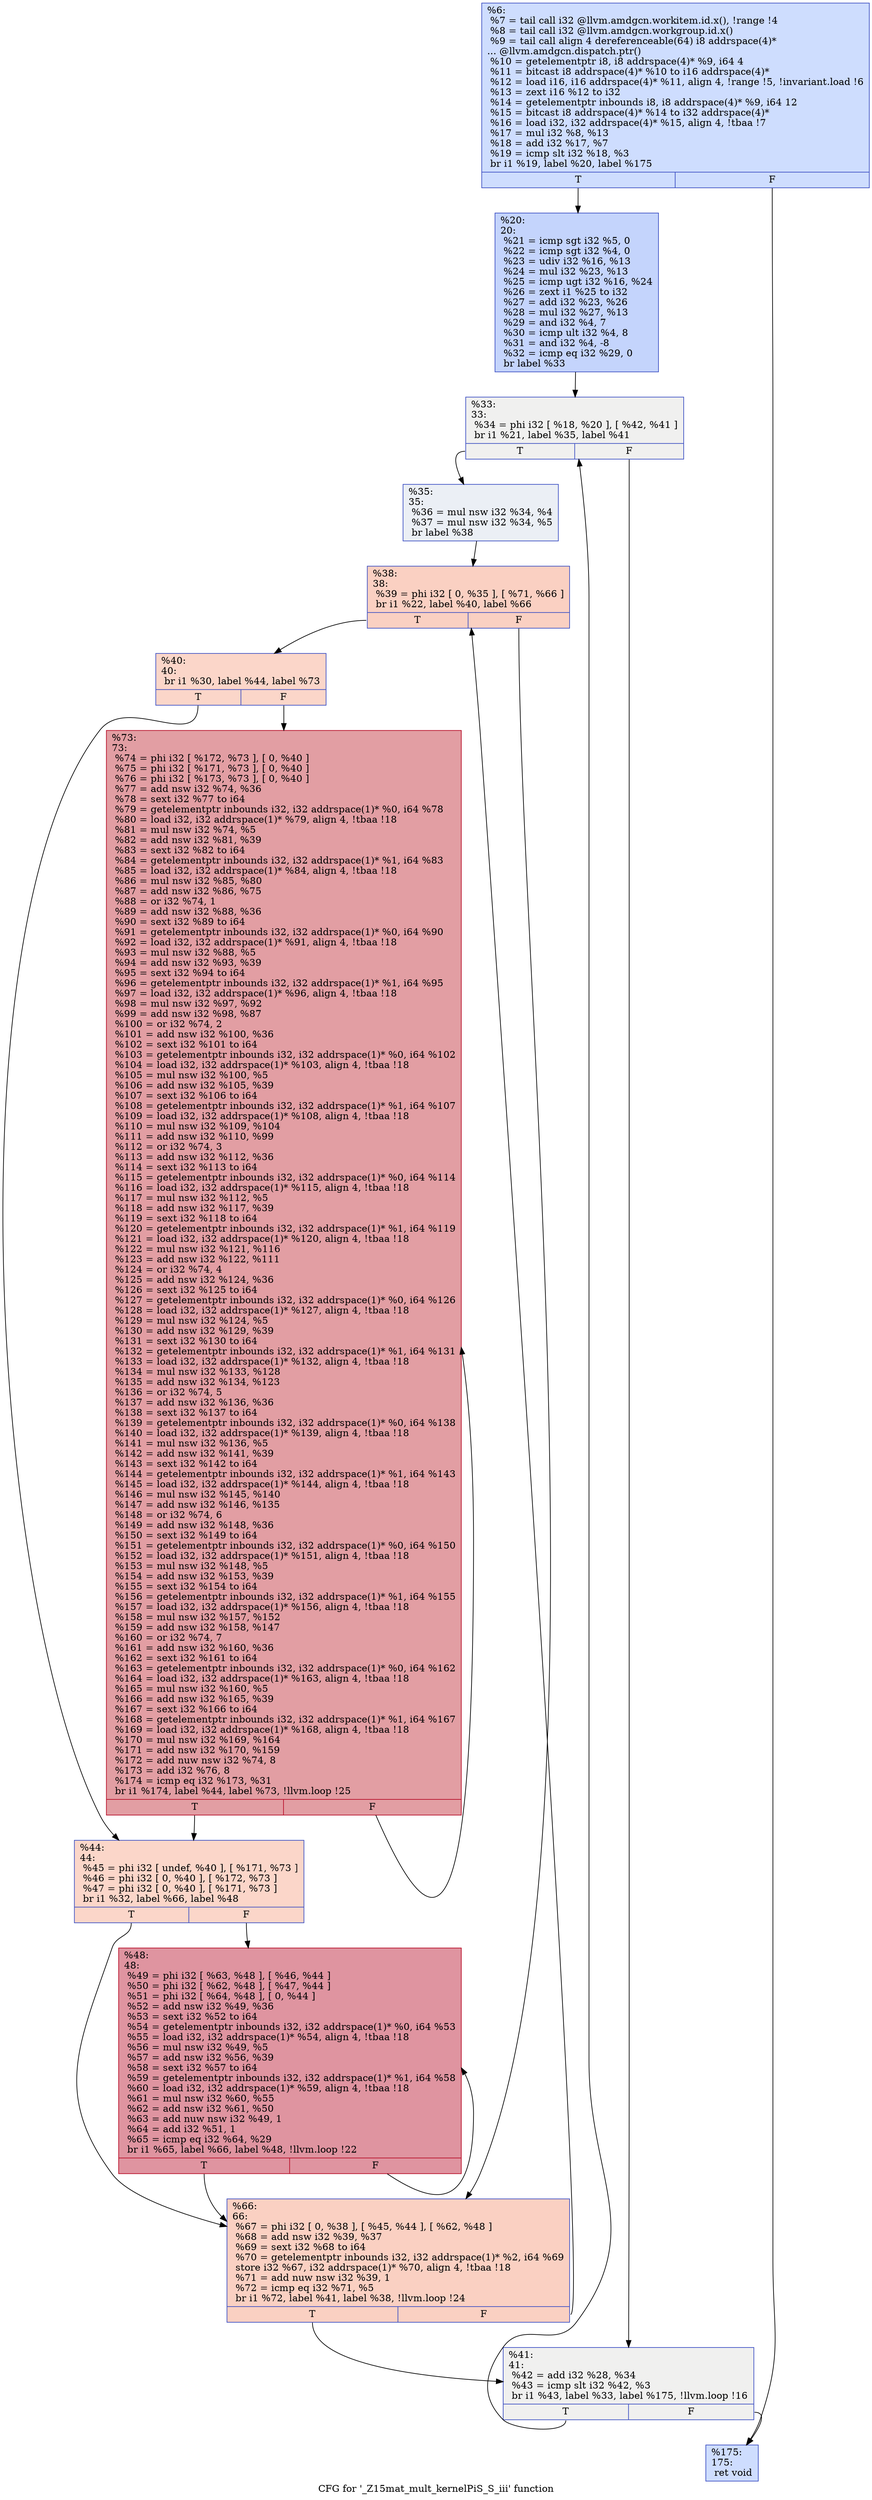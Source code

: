 digraph "CFG for '_Z15mat_mult_kernelPiS_S_iii' function" {
	label="CFG for '_Z15mat_mult_kernelPiS_S_iii' function";

	Node0x4f7bd30 [shape=record,color="#3d50c3ff", style=filled, fillcolor="#8fb1fe70",label="{%6:\l  %7 = tail call i32 @llvm.amdgcn.workitem.id.x(), !range !4\l  %8 = tail call i32 @llvm.amdgcn.workgroup.id.x()\l  %9 = tail call align 4 dereferenceable(64) i8 addrspace(4)*\l... @llvm.amdgcn.dispatch.ptr()\l  %10 = getelementptr i8, i8 addrspace(4)* %9, i64 4\l  %11 = bitcast i8 addrspace(4)* %10 to i16 addrspace(4)*\l  %12 = load i16, i16 addrspace(4)* %11, align 4, !range !5, !invariant.load !6\l  %13 = zext i16 %12 to i32\l  %14 = getelementptr inbounds i8, i8 addrspace(4)* %9, i64 12\l  %15 = bitcast i8 addrspace(4)* %14 to i32 addrspace(4)*\l  %16 = load i32, i32 addrspace(4)* %15, align 4, !tbaa !7\l  %17 = mul i32 %8, %13\l  %18 = add i32 %17, %7\l  %19 = icmp slt i32 %18, %3\l  br i1 %19, label %20, label %175\l|{<s0>T|<s1>F}}"];
	Node0x4f7bd30:s0 -> Node0x4f7df50;
	Node0x4f7bd30:s1 -> Node0x4f7dfe0;
	Node0x4f7df50 [shape=record,color="#3d50c3ff", style=filled, fillcolor="#7a9df870",label="{%20:\l20:                                               \l  %21 = icmp sgt i32 %5, 0\l  %22 = icmp sgt i32 %4, 0\l  %23 = udiv i32 %16, %13\l  %24 = mul i32 %23, %13\l  %25 = icmp ugt i32 %16, %24\l  %26 = zext i1 %25 to i32\l  %27 = add i32 %23, %26\l  %28 = mul i32 %27, %13\l  %29 = and i32 %4, 7\l  %30 = icmp ult i32 %4, 8\l  %31 = and i32 %4, -8\l  %32 = icmp eq i32 %29, 0\l  br label %33\l}"];
	Node0x4f7df50 -> Node0x4f7dd20;
	Node0x4f7dd20 [shape=record,color="#3d50c3ff", style=filled, fillcolor="#dedcdb70",label="{%33:\l33:                                               \l  %34 = phi i32 [ %18, %20 ], [ %42, %41 ]\l  br i1 %21, label %35, label %41\l|{<s0>T|<s1>F}}"];
	Node0x4f7dd20:s0 -> Node0x4f7eba0;
	Node0x4f7dd20:s1 -> Node0x4f7ea60;
	Node0x4f7eba0 [shape=record,color="#3d50c3ff", style=filled, fillcolor="#d1dae970",label="{%35:\l35:                                               \l  %36 = mul nsw i32 %34, %4\l  %37 = mul nsw i32 %34, %5\l  br label %38\l}"];
	Node0x4f7eba0 -> Node0x4f7ee00;
	Node0x4f7ee00 [shape=record,color="#3d50c3ff", style=filled, fillcolor="#f3947570",label="{%38:\l38:                                               \l  %39 = phi i32 [ 0, %35 ], [ %71, %66 ]\l  br i1 %22, label %40, label %66\l|{<s0>T|<s1>F}}"];
	Node0x4f7ee00:s0 -> Node0x4f7f030;
	Node0x4f7ee00:s1 -> Node0x4f7eef0;
	Node0x4f7f030 [shape=record,color="#3d50c3ff", style=filled, fillcolor="#f6a38570",label="{%40:\l40:                                               \l  br i1 %30, label %44, label %73\l|{<s0>T|<s1>F}}"];
	Node0x4f7f030:s0 -> Node0x4f7f170;
	Node0x4f7f030:s1 -> Node0x4f7f1c0;
	Node0x4f7ea60 [shape=record,color="#3d50c3ff", style=filled, fillcolor="#dedcdb70",label="{%41:\l41:                                               \l  %42 = add i32 %28, %34\l  %43 = icmp slt i32 %42, %3\l  br i1 %43, label %33, label %175, !llvm.loop !16\l|{<s0>T|<s1>F}}"];
	Node0x4f7ea60:s0 -> Node0x4f7dd20;
	Node0x4f7ea60:s1 -> Node0x4f7dfe0;
	Node0x4f7f170 [shape=record,color="#3d50c3ff", style=filled, fillcolor="#f6a38570",label="{%44:\l44:                                               \l  %45 = phi i32 [ undef, %40 ], [ %171, %73 ]\l  %46 = phi i32 [ 0, %40 ], [ %172, %73 ]\l  %47 = phi i32 [ 0, %40 ], [ %171, %73 ]\l  br i1 %32, label %66, label %48\l|{<s0>T|<s1>F}}"];
	Node0x4f7f170:s0 -> Node0x4f7eef0;
	Node0x4f7f170:s1 -> Node0x4f7fc20;
	Node0x4f7fc20 [shape=record,color="#b70d28ff", style=filled, fillcolor="#b70d2870",label="{%48:\l48:                                               \l  %49 = phi i32 [ %63, %48 ], [ %46, %44 ]\l  %50 = phi i32 [ %62, %48 ], [ %47, %44 ]\l  %51 = phi i32 [ %64, %48 ], [ 0, %44 ]\l  %52 = add nsw i32 %49, %36\l  %53 = sext i32 %52 to i64\l  %54 = getelementptr inbounds i32, i32 addrspace(1)* %0, i64 %53\l  %55 = load i32, i32 addrspace(1)* %54, align 4, !tbaa !18\l  %56 = mul nsw i32 %49, %5\l  %57 = add nsw i32 %56, %39\l  %58 = sext i32 %57 to i64\l  %59 = getelementptr inbounds i32, i32 addrspace(1)* %1, i64 %58\l  %60 = load i32, i32 addrspace(1)* %59, align 4, !tbaa !18\l  %61 = mul nsw i32 %60, %55\l  %62 = add nsw i32 %61, %50\l  %63 = add nuw nsw i32 %49, 1\l  %64 = add i32 %51, 1\l  %65 = icmp eq i32 %64, %29\l  br i1 %65, label %66, label %48, !llvm.loop !22\l|{<s0>T|<s1>F}}"];
	Node0x4f7fc20:s0 -> Node0x4f7eef0;
	Node0x4f7fc20:s1 -> Node0x4f7fc20;
	Node0x4f7eef0 [shape=record,color="#3d50c3ff", style=filled, fillcolor="#f3947570",label="{%66:\l66:                                               \l  %67 = phi i32 [ 0, %38 ], [ %45, %44 ], [ %62, %48 ]\l  %68 = add nsw i32 %39, %37\l  %69 = sext i32 %68 to i64\l  %70 = getelementptr inbounds i32, i32 addrspace(1)* %2, i64 %69\l  store i32 %67, i32 addrspace(1)* %70, align 4, !tbaa !18\l  %71 = add nuw nsw i32 %39, 1\l  %72 = icmp eq i32 %71, %5\l  br i1 %72, label %41, label %38, !llvm.loop !24\l|{<s0>T|<s1>F}}"];
	Node0x4f7eef0:s0 -> Node0x4f7ea60;
	Node0x4f7eef0:s1 -> Node0x4f7ee00;
	Node0x4f7f1c0 [shape=record,color="#b70d28ff", style=filled, fillcolor="#be242e70",label="{%73:\l73:                                               \l  %74 = phi i32 [ %172, %73 ], [ 0, %40 ]\l  %75 = phi i32 [ %171, %73 ], [ 0, %40 ]\l  %76 = phi i32 [ %173, %73 ], [ 0, %40 ]\l  %77 = add nsw i32 %74, %36\l  %78 = sext i32 %77 to i64\l  %79 = getelementptr inbounds i32, i32 addrspace(1)* %0, i64 %78\l  %80 = load i32, i32 addrspace(1)* %79, align 4, !tbaa !18\l  %81 = mul nsw i32 %74, %5\l  %82 = add nsw i32 %81, %39\l  %83 = sext i32 %82 to i64\l  %84 = getelementptr inbounds i32, i32 addrspace(1)* %1, i64 %83\l  %85 = load i32, i32 addrspace(1)* %84, align 4, !tbaa !18\l  %86 = mul nsw i32 %85, %80\l  %87 = add nsw i32 %86, %75\l  %88 = or i32 %74, 1\l  %89 = add nsw i32 %88, %36\l  %90 = sext i32 %89 to i64\l  %91 = getelementptr inbounds i32, i32 addrspace(1)* %0, i64 %90\l  %92 = load i32, i32 addrspace(1)* %91, align 4, !tbaa !18\l  %93 = mul nsw i32 %88, %5\l  %94 = add nsw i32 %93, %39\l  %95 = sext i32 %94 to i64\l  %96 = getelementptr inbounds i32, i32 addrspace(1)* %1, i64 %95\l  %97 = load i32, i32 addrspace(1)* %96, align 4, !tbaa !18\l  %98 = mul nsw i32 %97, %92\l  %99 = add nsw i32 %98, %87\l  %100 = or i32 %74, 2\l  %101 = add nsw i32 %100, %36\l  %102 = sext i32 %101 to i64\l  %103 = getelementptr inbounds i32, i32 addrspace(1)* %0, i64 %102\l  %104 = load i32, i32 addrspace(1)* %103, align 4, !tbaa !18\l  %105 = mul nsw i32 %100, %5\l  %106 = add nsw i32 %105, %39\l  %107 = sext i32 %106 to i64\l  %108 = getelementptr inbounds i32, i32 addrspace(1)* %1, i64 %107\l  %109 = load i32, i32 addrspace(1)* %108, align 4, !tbaa !18\l  %110 = mul nsw i32 %109, %104\l  %111 = add nsw i32 %110, %99\l  %112 = or i32 %74, 3\l  %113 = add nsw i32 %112, %36\l  %114 = sext i32 %113 to i64\l  %115 = getelementptr inbounds i32, i32 addrspace(1)* %0, i64 %114\l  %116 = load i32, i32 addrspace(1)* %115, align 4, !tbaa !18\l  %117 = mul nsw i32 %112, %5\l  %118 = add nsw i32 %117, %39\l  %119 = sext i32 %118 to i64\l  %120 = getelementptr inbounds i32, i32 addrspace(1)* %1, i64 %119\l  %121 = load i32, i32 addrspace(1)* %120, align 4, !tbaa !18\l  %122 = mul nsw i32 %121, %116\l  %123 = add nsw i32 %122, %111\l  %124 = or i32 %74, 4\l  %125 = add nsw i32 %124, %36\l  %126 = sext i32 %125 to i64\l  %127 = getelementptr inbounds i32, i32 addrspace(1)* %0, i64 %126\l  %128 = load i32, i32 addrspace(1)* %127, align 4, !tbaa !18\l  %129 = mul nsw i32 %124, %5\l  %130 = add nsw i32 %129, %39\l  %131 = sext i32 %130 to i64\l  %132 = getelementptr inbounds i32, i32 addrspace(1)* %1, i64 %131\l  %133 = load i32, i32 addrspace(1)* %132, align 4, !tbaa !18\l  %134 = mul nsw i32 %133, %128\l  %135 = add nsw i32 %134, %123\l  %136 = or i32 %74, 5\l  %137 = add nsw i32 %136, %36\l  %138 = sext i32 %137 to i64\l  %139 = getelementptr inbounds i32, i32 addrspace(1)* %0, i64 %138\l  %140 = load i32, i32 addrspace(1)* %139, align 4, !tbaa !18\l  %141 = mul nsw i32 %136, %5\l  %142 = add nsw i32 %141, %39\l  %143 = sext i32 %142 to i64\l  %144 = getelementptr inbounds i32, i32 addrspace(1)* %1, i64 %143\l  %145 = load i32, i32 addrspace(1)* %144, align 4, !tbaa !18\l  %146 = mul nsw i32 %145, %140\l  %147 = add nsw i32 %146, %135\l  %148 = or i32 %74, 6\l  %149 = add nsw i32 %148, %36\l  %150 = sext i32 %149 to i64\l  %151 = getelementptr inbounds i32, i32 addrspace(1)* %0, i64 %150\l  %152 = load i32, i32 addrspace(1)* %151, align 4, !tbaa !18\l  %153 = mul nsw i32 %148, %5\l  %154 = add nsw i32 %153, %39\l  %155 = sext i32 %154 to i64\l  %156 = getelementptr inbounds i32, i32 addrspace(1)* %1, i64 %155\l  %157 = load i32, i32 addrspace(1)* %156, align 4, !tbaa !18\l  %158 = mul nsw i32 %157, %152\l  %159 = add nsw i32 %158, %147\l  %160 = or i32 %74, 7\l  %161 = add nsw i32 %160, %36\l  %162 = sext i32 %161 to i64\l  %163 = getelementptr inbounds i32, i32 addrspace(1)* %0, i64 %162\l  %164 = load i32, i32 addrspace(1)* %163, align 4, !tbaa !18\l  %165 = mul nsw i32 %160, %5\l  %166 = add nsw i32 %165, %39\l  %167 = sext i32 %166 to i64\l  %168 = getelementptr inbounds i32, i32 addrspace(1)* %1, i64 %167\l  %169 = load i32, i32 addrspace(1)* %168, align 4, !tbaa !18\l  %170 = mul nsw i32 %169, %164\l  %171 = add nsw i32 %170, %159\l  %172 = add nuw nsw i32 %74, 8\l  %173 = add i32 %76, 8\l  %174 = icmp eq i32 %173, %31\l  br i1 %174, label %44, label %73, !llvm.loop !25\l|{<s0>T|<s1>F}}"];
	Node0x4f7f1c0:s0 -> Node0x4f7f170;
	Node0x4f7f1c0:s1 -> Node0x4f7f1c0;
	Node0x4f7dfe0 [shape=record,color="#3d50c3ff", style=filled, fillcolor="#8fb1fe70",label="{%175:\l175:                                              \l  ret void\l}"];
}
